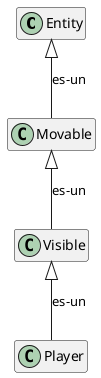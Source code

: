 @startuml
Entity <|-- Movable : es-un
Movable<|-- Visible : es-un
Visible<|-- Player : es-un
hide members
@enduml
